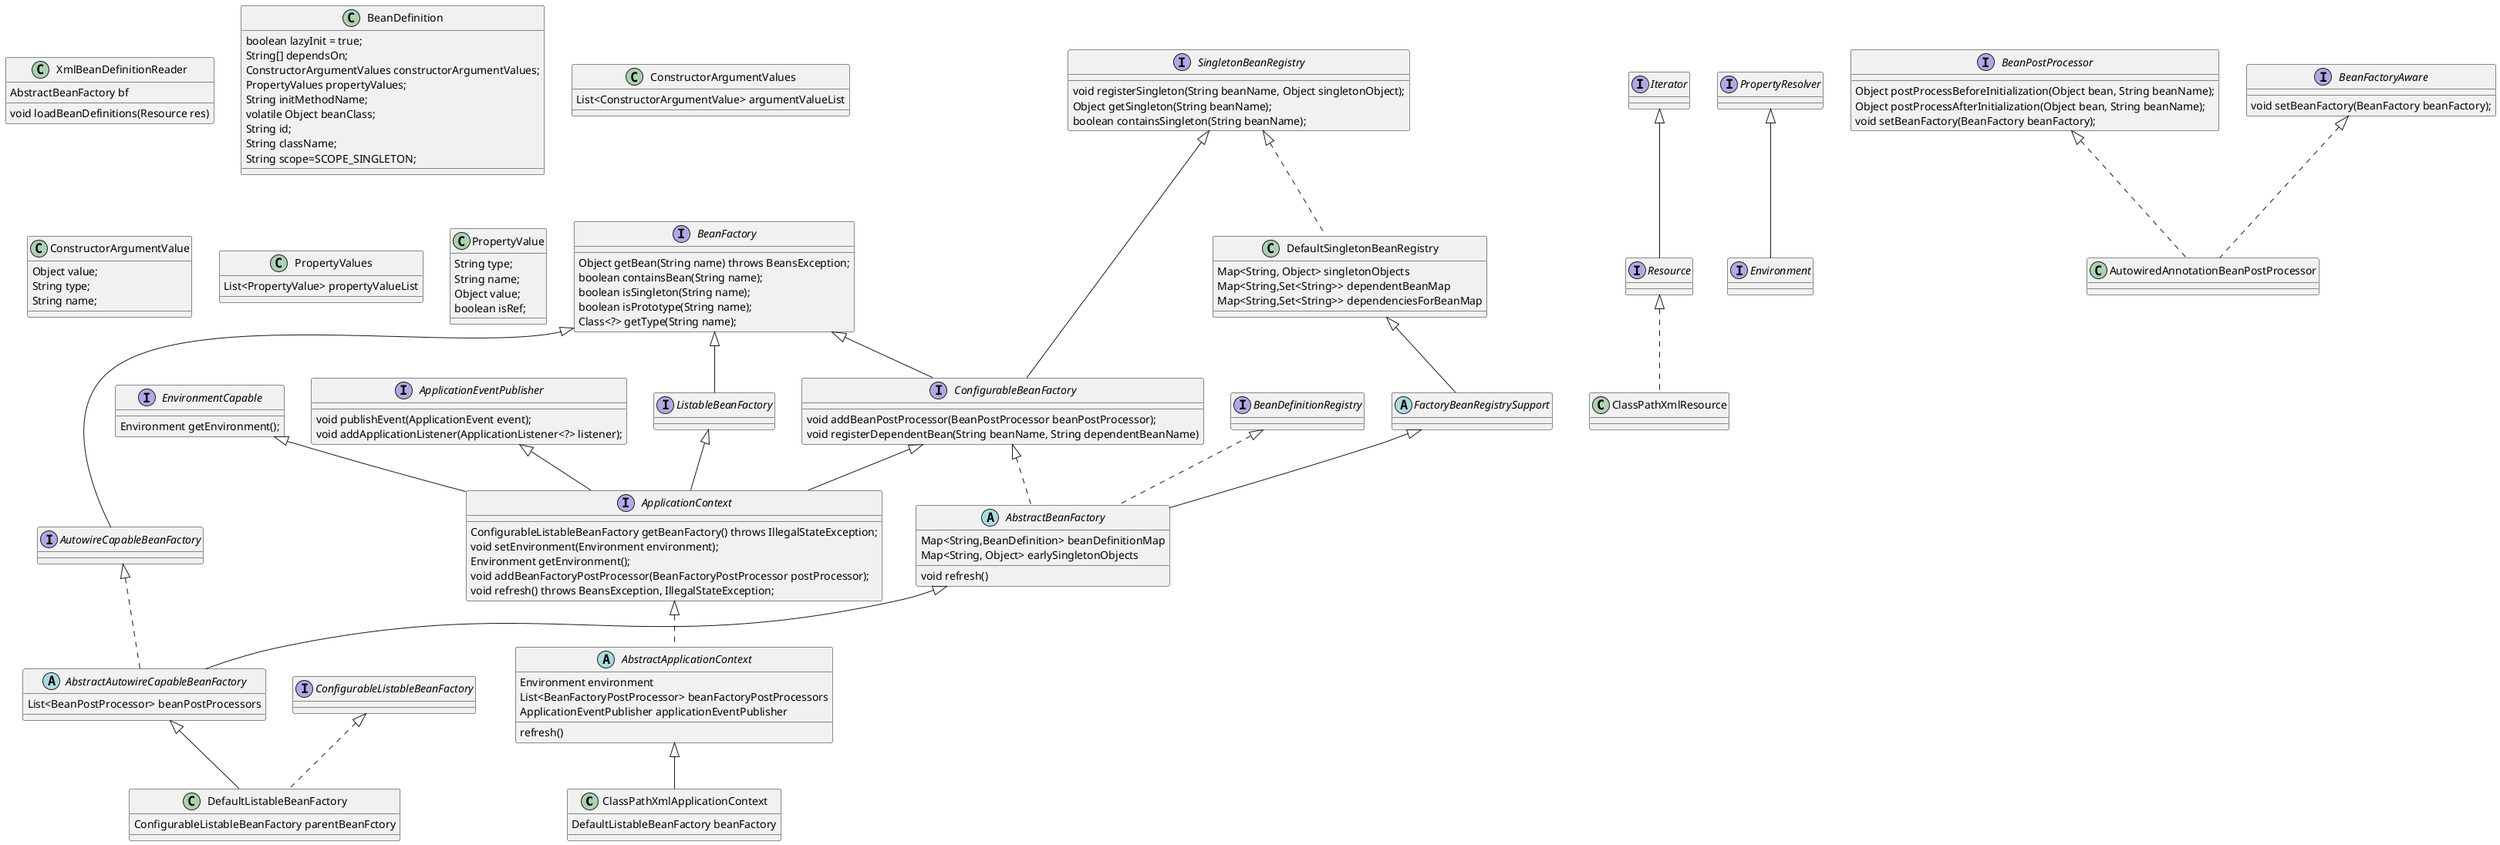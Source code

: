 @startuml spring_ioc_class

/'ApplicationContext-start'/

/'xml配置类型ApplicationContext'/
class ClassPathXmlApplicationContext extends AbstractApplicationContext {
	DefaultListableBeanFactory beanFactory
}

/'模板化了整个初始化流程'/
abstract class AbstractApplicationContext implements ApplicationContext {
	Environment environment
	List<BeanFactoryPostProcessor> beanFactoryPostProcessors
	ApplicationEventPublisher applicationEventPublisher

	refresh() /'程序初始化入口'/
}

interface ApplicationContext extends EnvironmentCapable, ListableBeanFactory, ConfigurableBeanFactory, ApplicationEventPublisher {
    ConfigurableListableBeanFactory getBeanFactory() throws IllegalStateException;
	void setEnvironment(Environment environment);
	Environment getEnvironment();
	void addBeanFactoryPostProcessor(BeanFactoryPostProcessor postProcessor);
	void refresh() throws BeansException, IllegalStateException;
}

/'ApplicationContext-end'/


/'Resource-start'/

/'用dom4j解析xml配置'/
class ClassPathXmlResource implements Resource {

}

/'不同配置类型文件资源的抽象'/
interface Resource extends Iterator {

}

/'解析Resource为BeanDefinition'/
class XmlBeanDefinitionReader {
	AbstractBeanFactory bf
	void loadBeanDefinitions(Resource res)
}

/'Bean定义数据'/
class BeanDefinition {
	boolean lazyInit = true;
	String[] dependsOn; /'依赖的Bean'/
	ConstructorArgumentValues constructorArgumentValues; /'构造函数参数'/
	PropertyValues propertyValues; /'属性值'/
	String initMethodName;
	volatile Object beanClass;
    String id;
    String className;
    String scope=SCOPE_SINGLETON;
}

class ConstructorArgumentValues {
	List<ConstructorArgumentValue> argumentValueList
}

class ConstructorArgumentValue {
	Object value;
	String type;
	String name;
}

class PropertyValues {
	List<PropertyValue> propertyValueList
}

class PropertyValue {
	String type;
	String name;
	Object value;
	boolean isRef;
}

/'Resource-end'/


interface EnvironmentCapable {
	Environment getEnvironment();
}

interface Environment extends PropertyResolver {

}

interface PropertyResolver { }

/'BeanFactory-start'/

interface BeanFactory {
    Object getBean(String name) throws BeansException;
	boolean containsBean(String name);
	boolean isSingleton(String name);
	boolean isPrototype(String name);
	Class<?> getType(String name);
}

/'Bean作为集合管理'/
interface ListableBeanFactory extends BeanFactory {

}

/'Bean之间依赖关系和处理器逻辑'/
interface ConfigurableBeanFactory extends BeanFactory, SingletonBeanRegistry {
	void addBeanPostProcessor(BeanPostProcessor beanPostProcessor);
	void registerDependentBean(String beanName, String dependentBeanName)
}

/'单例Bean容器'/
interface SingletonBeanRegistry {
    void registerSingleton(String beanName, Object singletonObject);
    Object getSingleton(String beanName);
    boolean containsSingleton(String beanName);
}

interface ApplicationEventPublisher {
	void publishEvent(ApplicationEvent event);
	void addApplicationListener(ApplicationListener<?> listener);
}

class DefaultListableBeanFactory extends AbstractAutowireCapableBeanFactory implements ConfigurableListableBeanFactory {
	ConfigurableListableBeanFactory parentBeanFctory

}

/'责任链式调用BeanPostProcessor对Bean进行处理'/
abstract class AbstractAutowireCapableBeanFactory extends AbstractBeanFactory implements AutowireCapableBeanFactory {
	List<BeanPostProcessor> beanPostProcessors
}

/'Bean创建，触发前后置处理器，属性注入'/
abstract class AbstractBeanFactory extends FactoryBeanRegistrySupport implements ConfigurableBeanFactory, BeanDefinitionRegistry {
	Map<String,BeanDefinition> beanDefinitionMap
	Map<String, Object> earlySingletonObjects /'解决循环依赖问题'/
	void refresh()
}

/'为实现AOP引入'/
abstract class FactoryBeanRegistrySupport extends DefaultSingletonBeanRegistry {

}

/'默认单例Bean实例管理器，一并管理依赖关系'/
class DefaultSingletonBeanRegistry implements SingletonBeanRegistry {
	Map<String, Object> singletonObjects
	Map<String,Set<String>> dependentBeanMap
	Map<String,Set<String>> dependenciesForBeanMap
}

/'处理Autowire注解'/
interface AutowireCapableBeanFactory extends BeanFactory {}

/'BeanFactory-end'/


/'BeanPostProcessor-start'/

/'Bean初始化前后置处理器'/
interface BeanPostProcessor {
	Object postProcessBeforeInitialization(Object bean, String beanName);
	Object postProcessAfterInitialization(Object bean, String beanName);
	void setBeanFactory(BeanFactory beanFactory);
}

class AutowiredAnnotationBeanPostProcessor implements BeanPostProcessor, BeanFactoryAware {

}

interface BeanFactoryAware {
	void setBeanFactory(BeanFactory beanFactory);
}

/'BeanPostProcessor-end'/


@enduml